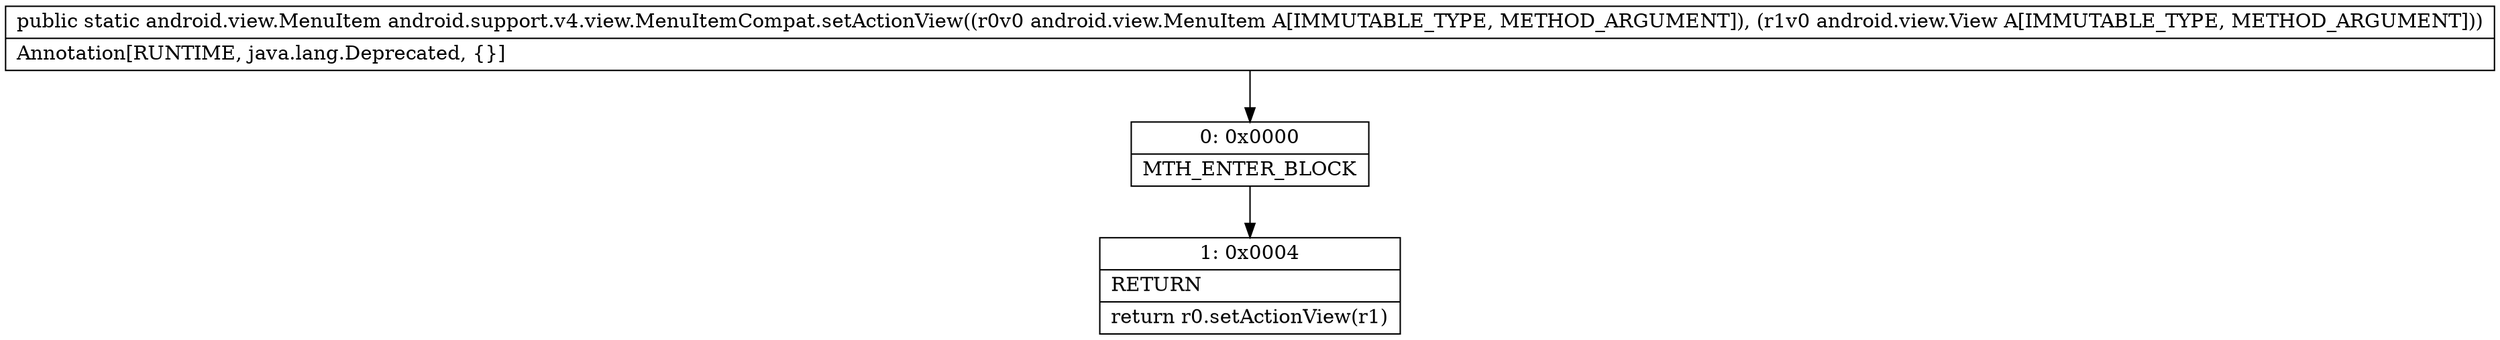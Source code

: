 digraph "CFG forandroid.support.v4.view.MenuItemCompat.setActionView(Landroid\/view\/MenuItem;Landroid\/view\/View;)Landroid\/view\/MenuItem;" {
Node_0 [shape=record,label="{0\:\ 0x0000|MTH_ENTER_BLOCK\l}"];
Node_1 [shape=record,label="{1\:\ 0x0004|RETURN\l|return r0.setActionView(r1)\l}"];
MethodNode[shape=record,label="{public static android.view.MenuItem android.support.v4.view.MenuItemCompat.setActionView((r0v0 android.view.MenuItem A[IMMUTABLE_TYPE, METHOD_ARGUMENT]), (r1v0 android.view.View A[IMMUTABLE_TYPE, METHOD_ARGUMENT]))  | Annotation[RUNTIME, java.lang.Deprecated, \{\}]\l}"];
MethodNode -> Node_0;
Node_0 -> Node_1;
}


